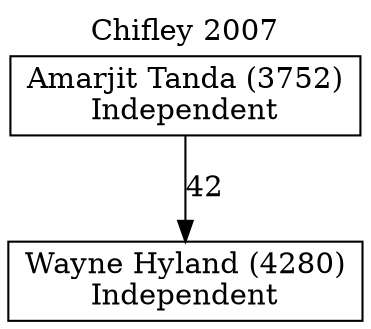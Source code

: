 // House preference flow
digraph "Wayne Hyland (4280)_Chifley_2007" {
	graph [label="Chifley 2007" labelloc=t mclimit=10]
	node [shape=box]
	"Wayne Hyland (4280)" [label="Wayne Hyland (4280)
Independent"]
	"Amarjit Tanda (3752)" [label="Amarjit Tanda (3752)
Independent"]
	"Amarjit Tanda (3752)" -> "Wayne Hyland (4280)" [label=42]
}
